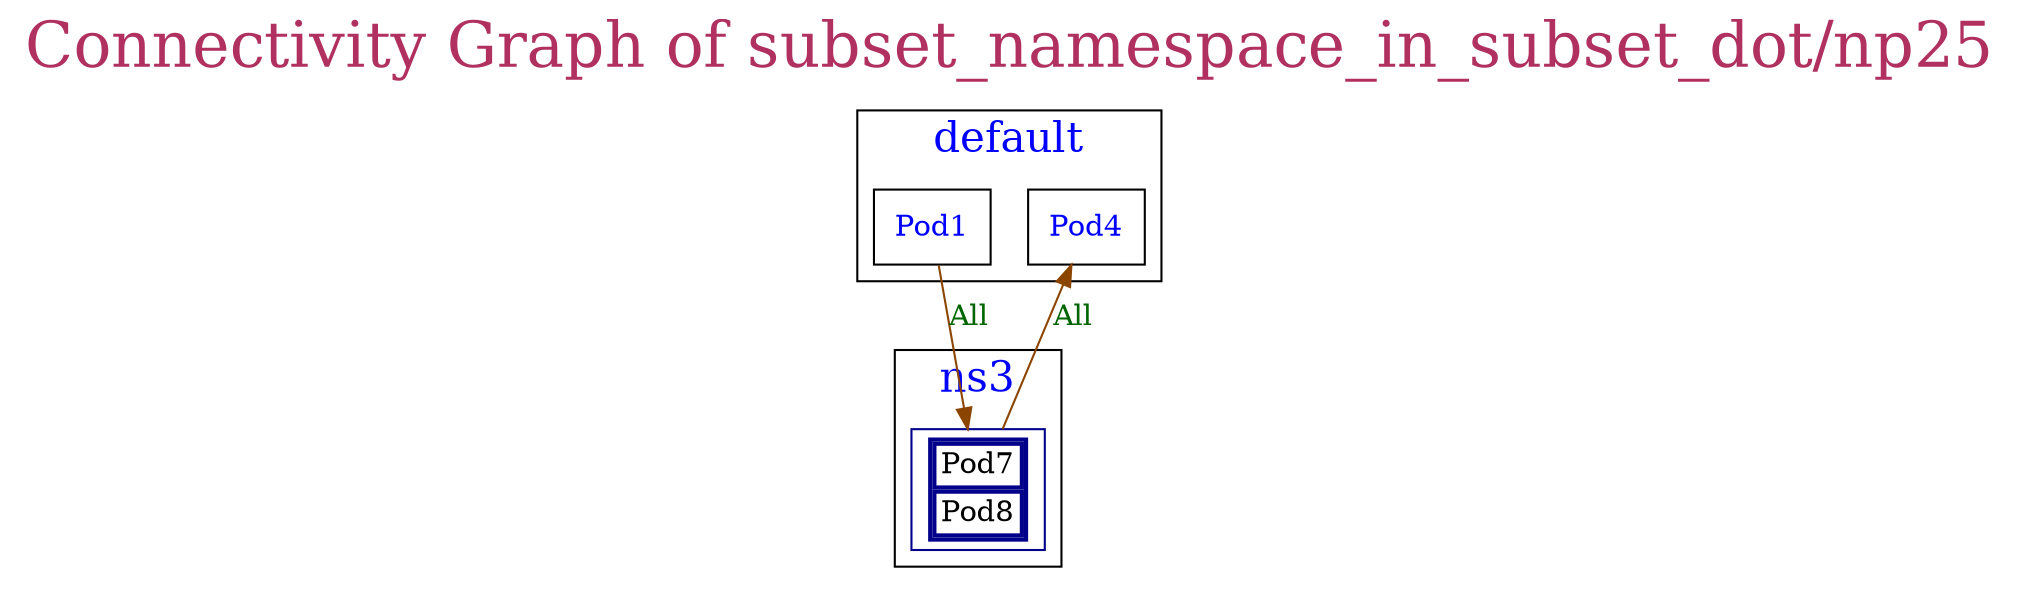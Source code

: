 // The Connectivity Graph of subset_namespace_in_subset_dot/np25
digraph {
	label="Connectivity Graph of subset_namespace_in_subset_dot/np25"	labelloc = "t"
	fontsize=30
	fontcolor=maroon
subgraph cluster_default_namespace{
	label="default"
	fontsize=20
	fontcolor=blue
	"default/Pod1" [label=<<table border="0" cellspacing="0"><tr><td>Pod1</td></tr></table>> shape=box fontcolor=blue]
	"default/Pod4" [label=<<table border="0" cellspacing="0"><tr><td>Pod4</td></tr></table>> shape=box fontcolor=blue]
}
subgraph cluster_ns3_namespace{
	label="ns3"
	fontsize=20
	fontcolor=blue
	"ns3/Pod7" [label=<<table border="2" cellspacing="0"><tr><td>Pod7</td></tr><tr><td>Pod8</td></tr></table>> shape=box color=blue4]
}
	"default/Pod1" -> "ns3/Pod7"[label="All" color=darkorange4 fontcolor=darkgreen dir=both arrowhead=normal arrowtail=none]
	"ns3/Pod7" -> "default/Pod4"[label="All" color=darkorange4 fontcolor=darkgreen dir=both arrowhead=normal arrowtail=none]
}
